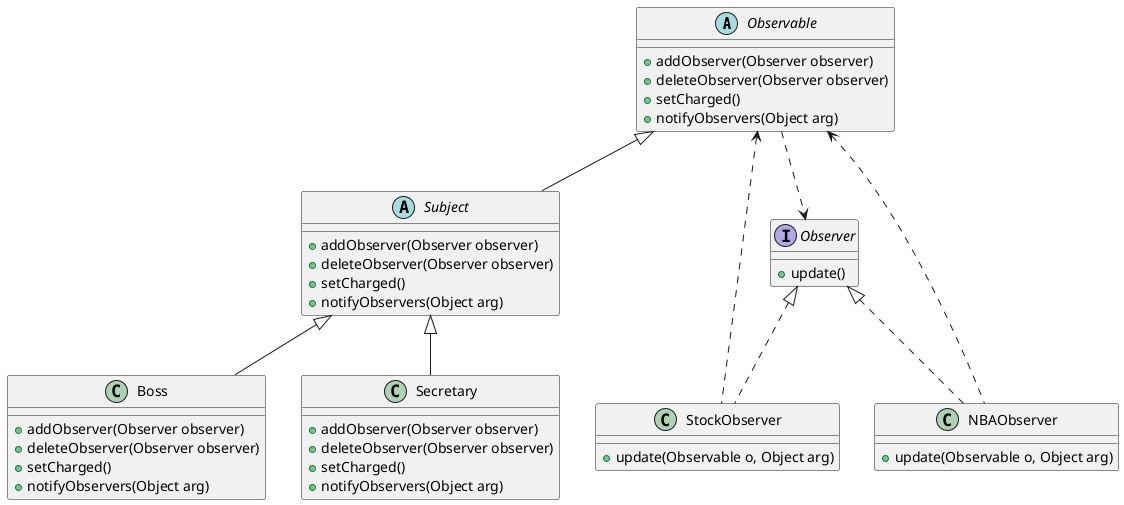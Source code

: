 @startuml x

abstract Observable{
    + addObserver(Observer observer)
    + deleteObserver(Observer observer)
    + setCharged()
    + notifyObservers(Object arg)
}

abstract Subject {
    + addObserver(Observer observer)
    + deleteObserver(Observer observer)
    + setCharged()
    + notifyObservers(Object arg)
}

Observable <|-- Subject

class Boss{
    + addObserver(Observer observer)
    + deleteObserver(Observer observer)
    + setCharged()
    + notifyObservers(Object arg)
}

class Secretary{
    + addObserver(Observer observer)
    + deleteObserver(Observer observer)
    + setCharged()
    + notifyObservers(Object arg)
}

Subject <|-- Boss
Subject <|-- Secretary

interface Observer{
    + update()
}

Observable ..> Observer

class StockObserver{
    + update(Observable o, Object arg)
}

class NBAObserver{
    + update(Observable o, Object arg)
}

Observer <|.. StockObserver
Observer <|.. NBAObserver

Observable <.. StockObserver
Observable <.. NBAObserver

@enduml